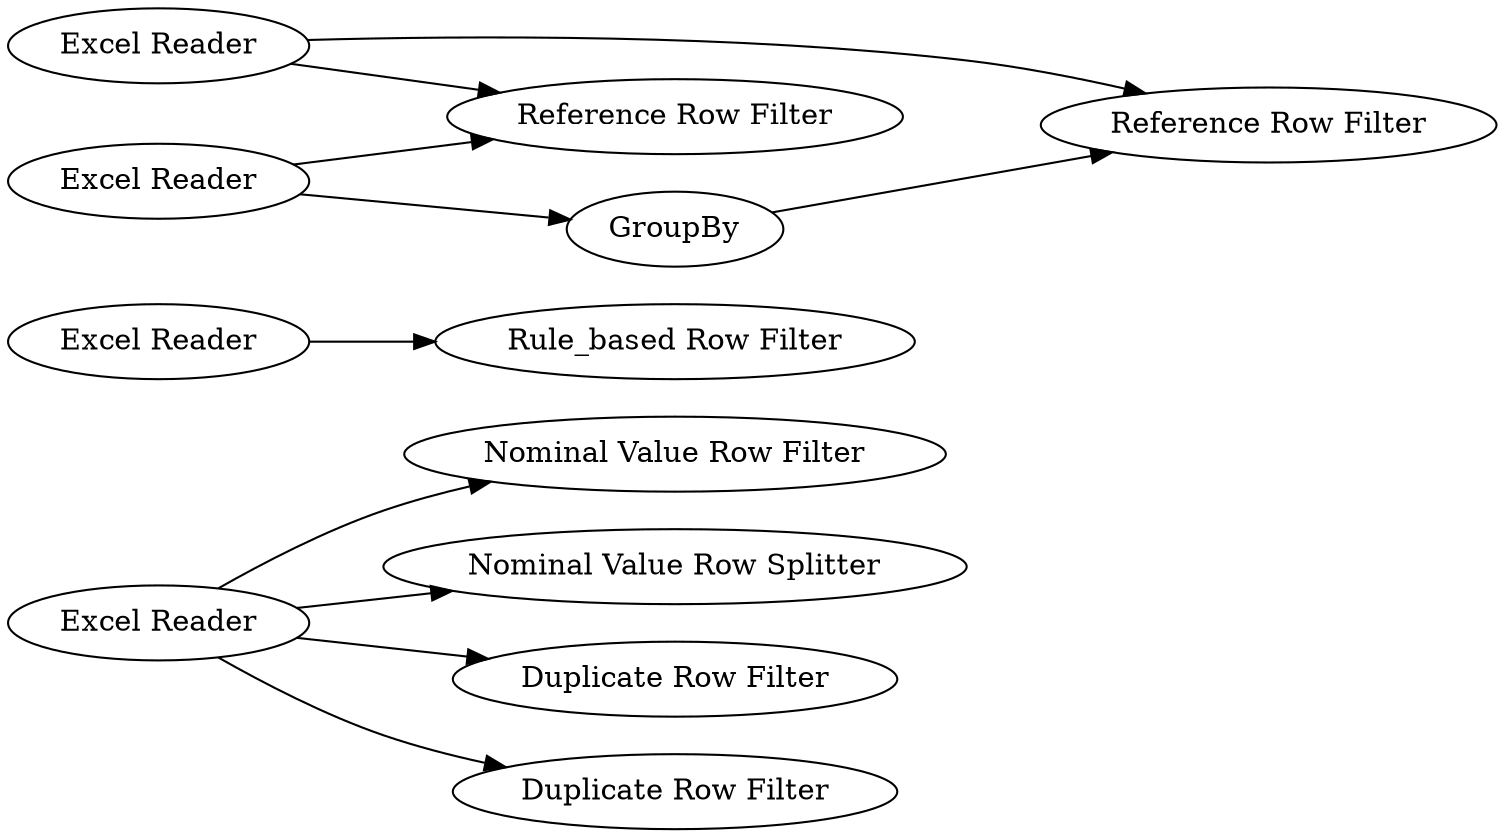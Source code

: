 digraph {
	"-5720690559329674371_4" [label="Nominal Value Row Filter"]
	"-5720690559329674371_13" [label="Rule_based Row Filter"]
	"-5720690559329674371_8" [label="Excel Reader"]
	"-5720690559329674371_11" [label=GroupBy]
	"-5720690559329674371_7" [label="Reference Row Filter"]
	"-5720690559329674371_10" [label="Reference Row Filter"]
	"-5720690559329674371_3" [label="Nominal Value Row Splitter"]
	"-5720690559329674371_9" [label="Excel Reader"]
	"-5720690559329674371_12" [label="Excel Reader"]
	"-5720690559329674371_6" [label="Duplicate Row Filter"]
	"-5720690559329674371_5" [label="Duplicate Row Filter"]
	"-5720690559329674371_2" [label="Excel Reader"]
	"-5720690559329674371_8" -> "-5720690559329674371_7"
	"-5720690559329674371_2" -> "-5720690559329674371_6"
	"-5720690559329674371_11" -> "-5720690559329674371_10"
	"-5720690559329674371_2" -> "-5720690559329674371_3"
	"-5720690559329674371_2" -> "-5720690559329674371_5"
	"-5720690559329674371_12" -> "-5720690559329674371_13"
	"-5720690559329674371_9" -> "-5720690559329674371_7"
	"-5720690559329674371_8" -> "-5720690559329674371_10"
	"-5720690559329674371_9" -> "-5720690559329674371_11"
	"-5720690559329674371_2" -> "-5720690559329674371_4"
	rankdir=LR
}
